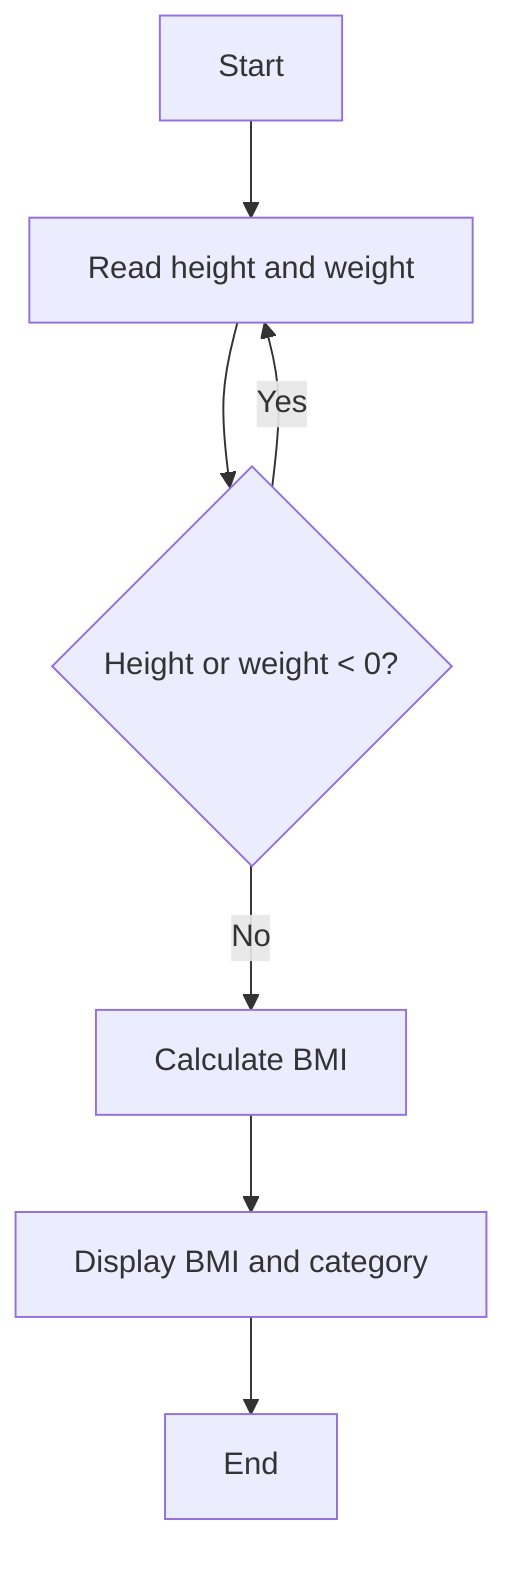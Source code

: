 flowchart TD
    A[Start] --> B[Read height and weight]
    B --> C{Height or weight < 0?}
    C -- Yes --> B
    C -- No --> D[Calculate BMI]
    D --> E[Display BMI and category]
    E --> F[End]